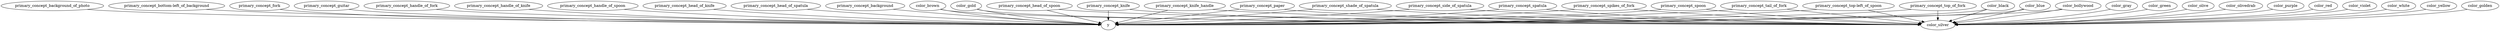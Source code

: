 strict digraph  {
primary_concept_background;
y;
primary_concept_background_of_photo;
"primary_concept_bottom-left_of_background";
primary_concept_fork;
primary_concept_guitar;
primary_concept_handle_of_fork;
primary_concept_handle_of_knife;
primary_concept_handle_of_spoon;
primary_concept_head_of_knife;
primary_concept_head_of_spatula;
primary_concept_head_of_spoon;
primary_concept_knife;
primary_concept_knife_handle;
primary_concept_paper;
primary_concept_shade_of_spatula;
primary_concept_side_of_spatula;
primary_concept_spatula;
primary_concept_spikes_of_fork;
primary_concept_spoon;
primary_concept_tail_of_fork;
"primary_concept_top-left_of_spoon";
primary_concept_top_of_fork;
color_black;
color_blue;
color_bollywood;
color_brown;
color_gold;
color_silver;
color_golden;
color_gray;
color_green;
color_olive;
color_olivedrab;
color_purple;
color_red;
color_violet;
color_white;
color_yellow;
primary_concept_background -> y;
primary_concept_background_of_photo -> y;
"primary_concept_bottom-left_of_background" -> y;
primary_concept_fork -> y;
primary_concept_guitar -> y;
primary_concept_handle_of_fork -> y;
primary_concept_handle_of_knife -> y;
primary_concept_handle_of_spoon -> y;
primary_concept_head_of_knife -> y;
primary_concept_head_of_spatula -> y;
primary_concept_head_of_spoon -> y;
primary_concept_head_of_spoon -> color_silver;
primary_concept_knife -> y;
primary_concept_knife -> color_silver;
primary_concept_knife_handle -> y;
primary_concept_knife_handle -> color_silver;
primary_concept_paper -> y;
primary_concept_paper -> color_silver;
primary_concept_shade_of_spatula -> y;
primary_concept_shade_of_spatula -> color_silver;
primary_concept_side_of_spatula -> y;
primary_concept_side_of_spatula -> color_silver;
primary_concept_spatula -> y;
primary_concept_spatula -> color_silver;
primary_concept_spikes_of_fork -> y;
primary_concept_spikes_of_fork -> color_silver;
primary_concept_spoon -> y;
primary_concept_spoon -> color_silver;
primary_concept_tail_of_fork -> y;
primary_concept_tail_of_fork -> color_silver;
"primary_concept_top-left_of_spoon" -> y;
"primary_concept_top-left_of_spoon" -> color_silver;
primary_concept_top_of_fork -> y;
primary_concept_top_of_fork -> color_silver;
color_black -> y;
color_black -> color_silver;
color_blue -> y;
color_blue -> color_silver;
color_bollywood -> y;
color_bollywood -> color_silver;
color_brown -> y;
color_brown -> color_silver;
color_gold -> y;
color_gold -> color_silver;
color_golden -> color_silver;
color_gray -> color_silver;
color_green -> color_silver;
color_olive -> color_silver;
color_olivedrab -> color_silver;
color_purple -> color_silver;
color_red -> color_silver;
color_violet -> color_silver;
color_white -> color_silver;
color_yellow -> color_silver;
}
